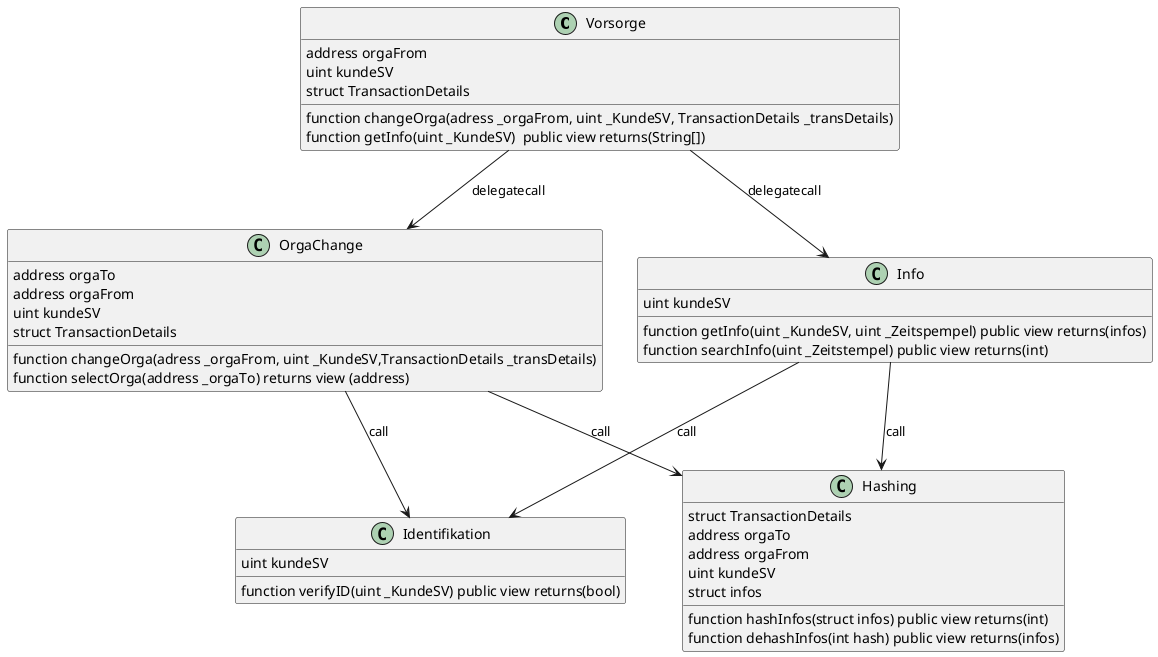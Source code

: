 @startuml VVS_classes
class Vorsorge {
    address orgaFrom
    uint kundeSV
    struct TransactionDetails
    function changeOrga(adress _orgaFrom, uint _KundeSV, TransactionDetails _transDetails)
    function getInfo(uint _KundeSV)  public view returns(String[])
}
class OrgaChange {
    address orgaTo
    address orgaFrom
    uint kundeSV
    struct TransactionDetails
    function changeOrga(adress _orgaFrom, uint _KundeSV,TransactionDetails _transDetails)
    function selectOrga(address _orgaTo) returns view (address)
}
class Info {
    uint kundeSV
    function getInfo(uint _KundeSV, uint _Zeitspempel) public view returns(infos)
    function searchInfo(uint _Zeitstempel) public view returns(int)
}
class Identifikation {
    uint kundeSV
    function verifyID(uint _KundeSV) public view returns(bool)
}
class Hashing {
    struct TransactionDetails 
    address orgaTo
    address orgaFrom
    uint kundeSV 
    struct infos 
    function hashInfos(struct infos) public view returns(int)
    function dehashInfos(int hash) public view returns(infos)
}
Vorsorge --> OrgaChange : delegatecall
Vorsorge --> Info : delegatecall
OrgaChange --> Identifikation : call
Info --> Identifikation: call
Info --> Hashing: call
OrgaChange --> Hashing: call

@enduml
